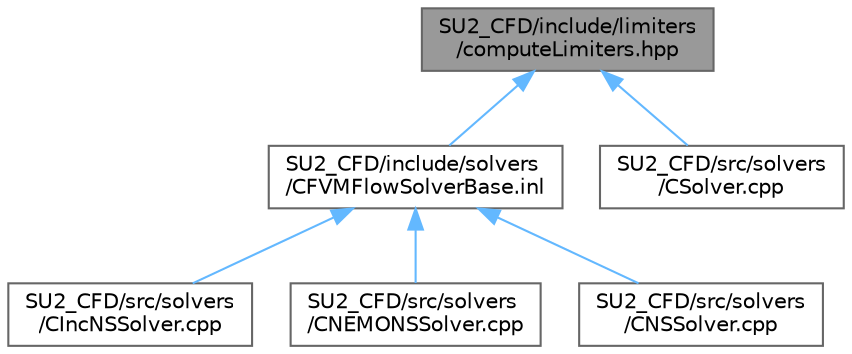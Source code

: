 digraph "SU2_CFD/include/limiters/computeLimiters.hpp"
{
 // LATEX_PDF_SIZE
  bgcolor="transparent";
  edge [fontname=Helvetica,fontsize=10,labelfontname=Helvetica,labelfontsize=10];
  node [fontname=Helvetica,fontsize=10,shape=box,height=0.2,width=0.4];
  Node1 [id="Node000001",label="SU2_CFD/include/limiters\l/computeLimiters.hpp",height=0.2,width=0.4,color="gray40", fillcolor="grey60", style="filled", fontcolor="black",tooltip="Compute limiters wrapper function."];
  Node1 -> Node2 [id="edge1_Node000001_Node000002",dir="back",color="steelblue1",style="solid",tooltip=" "];
  Node2 [id="Node000002",label="SU2_CFD/include/solvers\l/CFVMFlowSolverBase.inl",height=0.2,width=0.4,color="grey40", fillcolor="white", style="filled",URL="$CFVMFlowSolverBase_8inl.html",tooltip="Base class template for all FVM flow solvers."];
  Node2 -> Node3 [id="edge2_Node000002_Node000003",dir="back",color="steelblue1",style="solid",tooltip=" "];
  Node3 [id="Node000003",label="SU2_CFD/src/solvers\l/CIncNSSolver.cpp",height=0.2,width=0.4,color="grey40", fillcolor="white", style="filled",URL="$CIncNSSolver_8cpp.html",tooltip="Main subroutines for solving Navier-Stokes incompressible flow."];
  Node2 -> Node4 [id="edge3_Node000002_Node000004",dir="back",color="steelblue1",style="solid",tooltip=" "];
  Node4 [id="Node000004",label="SU2_CFD/src/solvers\l/CNEMONSSolver.cpp",height=0.2,width=0.4,color="grey40", fillcolor="white", style="filled",URL="$CNEMONSSolver_8cpp.html",tooltip="Headers of the CNEMONSSolver class."];
  Node2 -> Node5 [id="edge4_Node000002_Node000005",dir="back",color="steelblue1",style="solid",tooltip=" "];
  Node5 [id="Node000005",label="SU2_CFD/src/solvers\l/CNSSolver.cpp",height=0.2,width=0.4,color="grey40", fillcolor="white", style="filled",URL="$CNSSolver_8cpp.html",tooltip="Main subroutines for solving Finite-Volume Navier-Stokes flow problems."];
  Node1 -> Node6 [id="edge5_Node000001_Node000006",dir="back",color="steelblue1",style="solid",tooltip=" "];
  Node6 [id="Node000006",label="SU2_CFD/src/solvers\l/CSolver.cpp",height=0.2,width=0.4,color="grey40", fillcolor="white", style="filled",URL="$CSolver_8cpp.html",tooltip="Main subroutines for CSolver class."];
}
